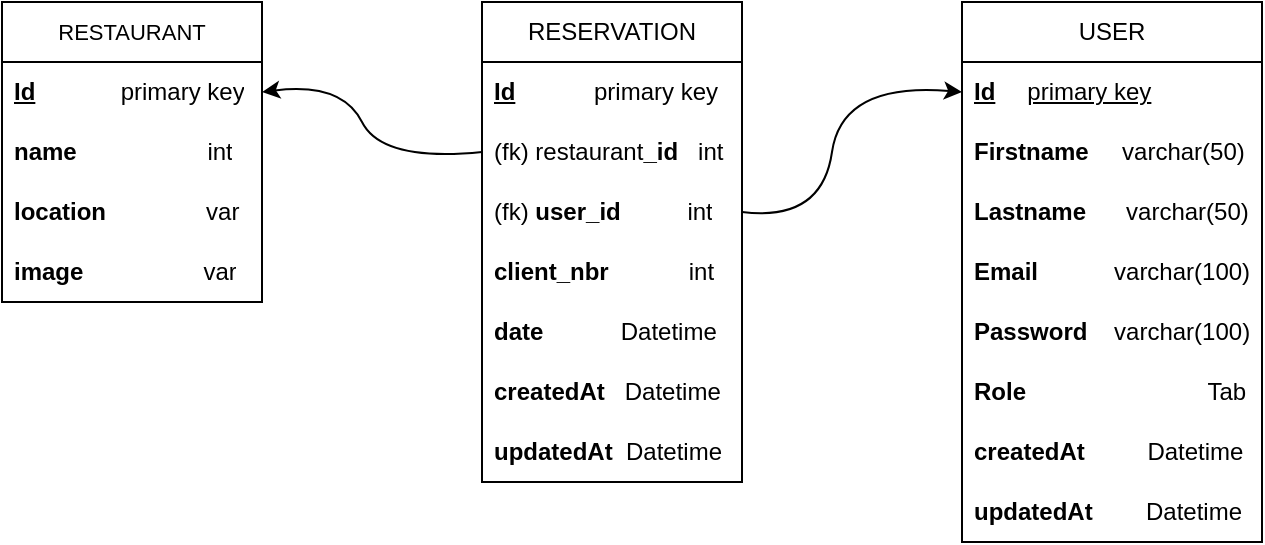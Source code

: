 <mxfile>
    <diagram id="lspS24l6SpyCpPzK2hAi" name="Page-1">
        <mxGraphModel dx="713" dy="553" grid="1" gridSize="10" guides="1" tooltips="1" connect="1" arrows="1" fold="1" page="1" pageScale="1" pageWidth="850" pageHeight="1100" math="0" shadow="0">
            <root>
                <mxCell id="0"/>
                <mxCell id="1" parent="0"/>
                <mxCell id="2" value="&lt;span style=&quot;font-size: 11px;&quot;&gt;RESTAURANT&lt;/span&gt;" style="swimlane;fontStyle=0;childLayout=stackLayout;horizontal=1;startSize=30;horizontalStack=0;resizeParent=1;resizeParentMax=0;resizeLast=0;collapsible=1;marginBottom=0;whiteSpace=wrap;html=1;align=center;" parent="1" vertex="1">
                    <mxGeometry x="110" y="40" width="130" height="150" as="geometry"/>
                </mxCell>
                <mxCell id="3" value="&lt;b style=&quot;&quot;&gt;&lt;u&gt;Id&lt;/u&gt;&lt;span style=&quot;white-space: pre;&quot;&gt;&#9;&lt;span style=&quot;white-space: pre;&quot;&gt;&#9;&lt;/span&gt;&lt;/span&gt;&lt;/b&gt;primary key" style="text;strokeColor=none;fillColor=none;align=left;verticalAlign=middle;spacingLeft=4;spacingRight=4;overflow=hidden;points=[[0,0.5],[1,0.5]];portConstraint=eastwest;rotatable=0;whiteSpace=wrap;html=1;" parent="2" vertex="1">
                    <mxGeometry y="30" width="130" height="30" as="geometry"/>
                </mxCell>
                <mxCell id="4" value="&lt;b&gt;name&lt;span style=&quot;white-space: pre;&quot;&gt;&#9;&lt;/span&gt;&amp;nbsp; &amp;nbsp; &amp;nbsp; &amp;nbsp; &amp;nbsp; &amp;nbsp; &amp;nbsp;&lt;/b&gt;int" style="text;strokeColor=none;fillColor=none;align=left;verticalAlign=middle;spacingLeft=4;spacingRight=4;overflow=hidden;points=[[0,0.5],[1,0.5]];portConstraint=eastwest;rotatable=0;whiteSpace=wrap;html=1;" parent="2" vertex="1">
                    <mxGeometry y="60" width="130" height="30" as="geometry"/>
                </mxCell>
                <mxCell id="5" value="&lt;b&gt;location&amp;nbsp; &amp;nbsp; &amp;nbsp; &amp;nbsp; &amp;nbsp; &amp;nbsp; &amp;nbsp; &amp;nbsp;&lt;/b&gt;var" style="text;strokeColor=none;fillColor=none;align=left;verticalAlign=middle;spacingLeft=4;spacingRight=4;overflow=hidden;points=[[0,0.5],[1,0.5]];portConstraint=eastwest;rotatable=0;whiteSpace=wrap;html=1;" parent="2" vertex="1">
                    <mxGeometry y="90" width="130" height="30" as="geometry"/>
                </mxCell>
                <mxCell id="6" value="&lt;b&gt;image&amp;nbsp; &amp;nbsp; &amp;nbsp; &amp;nbsp; &amp;nbsp; &amp;nbsp; &amp;nbsp; &amp;nbsp; &amp;nbsp; &lt;/b&gt;var" style="text;strokeColor=none;fillColor=none;align=left;verticalAlign=middle;spacingLeft=4;spacingRight=4;overflow=hidden;points=[[0,0.5],[1,0.5]];portConstraint=eastwest;rotatable=0;whiteSpace=wrap;html=1;" parent="2" vertex="1">
                    <mxGeometry y="120" width="130" height="30" as="geometry"/>
                </mxCell>
                <mxCell id="7" value="USER" style="swimlane;fontStyle=0;childLayout=stackLayout;horizontal=1;startSize=30;horizontalStack=0;resizeParent=1;resizeParentMax=0;resizeLast=0;collapsible=1;marginBottom=0;whiteSpace=wrap;html=1;" parent="1" vertex="1">
                    <mxGeometry x="590" y="40" width="150" height="270" as="geometry"/>
                </mxCell>
                <mxCell id="8" value="&lt;u&gt;&lt;b&gt;Id&lt;/b&gt;&lt;/u&gt;&lt;span style=&quot;white-space: pre;&quot;&gt;&#9;&lt;/span&gt;&lt;u&gt;primary key&lt;/u&gt;" style="text;strokeColor=none;fillColor=none;align=left;verticalAlign=middle;spacingLeft=4;spacingRight=4;overflow=hidden;points=[[0,0.5],[1,0.5]];portConstraint=eastwest;rotatable=0;whiteSpace=wrap;html=1;" parent="7" vertex="1">
                    <mxGeometry y="30" width="150" height="30" as="geometry"/>
                </mxCell>
                <mxCell id="9" value="&lt;b&gt;Firstname&amp;nbsp; &amp;nbsp; &amp;nbsp;&lt;/b&gt;varchar(50)" style="text;strokeColor=none;fillColor=none;align=left;verticalAlign=middle;spacingLeft=4;spacingRight=4;overflow=hidden;points=[[0,0.5],[1,0.5]];portConstraint=eastwest;rotatable=0;whiteSpace=wrap;html=1;" parent="7" vertex="1">
                    <mxGeometry y="60" width="150" height="30" as="geometry"/>
                </mxCell>
                <mxCell id="10" value="&lt;b&gt;Lastname&amp;nbsp; &amp;nbsp; &amp;nbsp;&amp;nbsp;&lt;/b&gt;varchar(50)" style="text;strokeColor=none;fillColor=none;align=left;verticalAlign=middle;spacingLeft=4;spacingRight=4;overflow=hidden;points=[[0,0.5],[1,0.5]];portConstraint=eastwest;rotatable=0;whiteSpace=wrap;html=1;" parent="7" vertex="1">
                    <mxGeometry y="90" width="150" height="30" as="geometry"/>
                </mxCell>
                <mxCell id="11" value="&lt;b&gt;Email&lt;span style=&quot;white-space: pre;&quot;&gt;&#9;&lt;/span&gt;&amp;nbsp; &amp;nbsp; &amp;nbsp;&lt;/b&gt;varchar(100)" style="text;strokeColor=none;fillColor=none;align=left;verticalAlign=middle;spacingLeft=4;spacingRight=4;overflow=hidden;points=[[0,0.5],[1,0.5]];portConstraint=eastwest;rotatable=0;whiteSpace=wrap;html=1;" parent="7" vertex="1">
                    <mxGeometry y="120" width="150" height="30" as="geometry"/>
                </mxCell>
                <mxCell id="12" value="&lt;b&gt;Password&amp;nbsp; &amp;nbsp;&amp;nbsp;&lt;/b&gt;varchar(100)" style="text;strokeColor=none;fillColor=none;align=left;verticalAlign=middle;spacingLeft=4;spacingRight=4;overflow=hidden;points=[[0,0.5],[1,0.5]];portConstraint=eastwest;rotatable=0;whiteSpace=wrap;html=1;" parent="7" vertex="1">
                    <mxGeometry y="150" width="150" height="30" as="geometry"/>
                </mxCell>
                <mxCell id="13" value="&lt;b&gt;Role&lt;span style=&quot;white-space: pre;&quot;&gt;&#9;&lt;/span&gt;&lt;span style=&quot;white-space: pre;&quot;&gt;&#9;&lt;/span&gt;&amp;nbsp; &amp;nbsp; &amp;nbsp; &amp;nbsp; &amp;nbsp; &amp;nbsp;&lt;/b&gt;Tab" style="text;strokeColor=none;fillColor=none;align=left;verticalAlign=middle;spacingLeft=4;spacingRight=4;overflow=hidden;points=[[0,0.5],[1,0.5]];portConstraint=eastwest;rotatable=0;whiteSpace=wrap;html=1;" parent="7" vertex="1">
                    <mxGeometry y="180" width="150" height="30" as="geometry"/>
                </mxCell>
                <mxCell id="14" value="&lt;b&gt;createdAt&lt;span style=&quot;white-space: pre;&quot;&gt;&#9;&lt;/span&gt;&amp;nbsp; &lt;/b&gt;Datetime" style="text;strokeColor=none;fillColor=none;align=left;verticalAlign=middle;spacingLeft=4;spacingRight=4;overflow=hidden;points=[[0,0.5],[1,0.5]];portConstraint=eastwest;rotatable=0;whiteSpace=wrap;html=1;" parent="7" vertex="1">
                    <mxGeometry y="210" width="150" height="30" as="geometry"/>
                </mxCell>
                <mxCell id="15" value="&lt;b&gt;updatedAt&amp;nbsp; &amp;nbsp; &amp;nbsp; &amp;nbsp;&amp;nbsp;&lt;/b&gt;Datetime" style="text;strokeColor=none;fillColor=none;align=left;verticalAlign=middle;spacingLeft=4;spacingRight=4;overflow=hidden;points=[[0,0.5],[1,0.5]];portConstraint=eastwest;rotatable=0;whiteSpace=wrap;html=1;" parent="7" vertex="1">
                    <mxGeometry y="240" width="150" height="30" as="geometry"/>
                </mxCell>
                <mxCell id="16" value="RESERVATION" style="swimlane;fontStyle=0;childLayout=stackLayout;horizontal=1;startSize=30;horizontalStack=0;resizeParent=1;resizeParentMax=0;resizeLast=0;collapsible=1;marginBottom=0;whiteSpace=wrap;html=1;" parent="1" vertex="1">
                    <mxGeometry x="350" y="40" width="130" height="240" as="geometry"/>
                </mxCell>
                <mxCell id="17" value="&lt;b style=&quot;text-decoration-line: underline;&quot;&gt;Id&lt;/b&gt;&lt;span style=&quot;white-space: pre;&quot;&gt;&#9;&lt;/span&gt;&amp;nbsp; &amp;nbsp; &amp;nbsp; &amp;nbsp;primary key" style="text;strokeColor=none;fillColor=none;align=left;verticalAlign=middle;spacingLeft=4;spacingRight=4;overflow=hidden;points=[[0,0.5],[1,0.5]];portConstraint=eastwest;rotatable=0;whiteSpace=wrap;html=1;" parent="16" vertex="1">
                    <mxGeometry y="30" width="130" height="30" as="geometry"/>
                </mxCell>
                <mxCell id="18" value="(fk) restaurant&lt;b&gt;_id&amp;nbsp; &amp;nbsp;&lt;/b&gt;int" style="text;strokeColor=none;fillColor=none;align=left;verticalAlign=middle;spacingLeft=4;spacingRight=4;overflow=hidden;points=[[0,0.5],[1,0.5]];portConstraint=eastwest;rotatable=0;whiteSpace=wrap;html=1;" parent="16" vertex="1">
                    <mxGeometry y="60" width="130" height="30" as="geometry"/>
                </mxCell>
                <mxCell id="19" value="(fk)&amp;nbsp;&lt;b&gt;user_id&amp;nbsp; &amp;nbsp; &amp;nbsp; &amp;nbsp; &amp;nbsp; &lt;/b&gt;int" style="text;strokeColor=none;fillColor=none;align=left;verticalAlign=middle;spacingLeft=4;spacingRight=4;overflow=hidden;points=[[0,0.5],[1,0.5]];portConstraint=eastwest;rotatable=0;whiteSpace=wrap;html=1;" parent="16" vertex="1">
                    <mxGeometry y="90" width="130" height="30" as="geometry"/>
                </mxCell>
                <mxCell id="20" value="&lt;b&gt;client_nbr&amp;nbsp; &amp;nbsp; &amp;nbsp; &amp;nbsp; &amp;nbsp; &amp;nbsp;&amp;nbsp;&lt;/b&gt;int" style="text;strokeColor=none;fillColor=none;align=left;verticalAlign=middle;spacingLeft=4;spacingRight=4;overflow=hidden;points=[[0,0.5],[1,0.5]];portConstraint=eastwest;rotatable=0;whiteSpace=wrap;html=1;" parent="16" vertex="1">
                    <mxGeometry y="120" width="130" height="30" as="geometry"/>
                </mxCell>
                <mxCell id="21" value="&lt;b&gt;date&lt;span style=&quot;white-space: pre;&quot;&gt;&#9;&lt;/span&gt;&lt;span style=&quot;white-space: pre;&quot;&gt;&#9;&lt;/span&gt;&amp;nbsp; &amp;nbsp;&lt;/b&gt;Datetime" style="text;strokeColor=none;fillColor=none;align=left;verticalAlign=middle;spacingLeft=4;spacingRight=4;overflow=hidden;points=[[0,0.5],[1,0.5]];portConstraint=eastwest;rotatable=0;whiteSpace=wrap;html=1;" parent="16" vertex="1">
                    <mxGeometry y="150" width="130" height="30" as="geometry"/>
                </mxCell>
                <mxCell id="22" value="&lt;b&gt;createdAt&amp;nbsp; &amp;nbsp;&lt;/b&gt;Datetime" style="text;strokeColor=none;fillColor=none;align=left;verticalAlign=middle;spacingLeft=4;spacingRight=4;overflow=hidden;points=[[0,0.5],[1,0.5]];portConstraint=eastwest;rotatable=0;whiteSpace=wrap;html=1;" parent="16" vertex="1">
                    <mxGeometry y="180" width="130" height="30" as="geometry"/>
                </mxCell>
                <mxCell id="23" value="&lt;b&gt;updatedAt&amp;nbsp;&amp;nbsp;&lt;/b&gt;Datetime" style="text;strokeColor=none;fillColor=none;align=left;verticalAlign=middle;spacingLeft=4;spacingRight=4;overflow=hidden;points=[[0,0.5],[1,0.5]];portConstraint=eastwest;rotatable=0;whiteSpace=wrap;html=1;" parent="16" vertex="1">
                    <mxGeometry y="210" width="130" height="30" as="geometry"/>
                </mxCell>
                <mxCell id="24" value="" style="curved=1;endArrow=classic;html=1;exitX=1;exitY=0.5;exitDx=0;exitDy=0;entryX=0;entryY=0.5;entryDx=0;entryDy=0;" parent="1" source="19" target="8" edge="1">
                    <mxGeometry width="50" height="50" relative="1" as="geometry">
                        <mxPoint x="470" y="145" as="sourcePoint"/>
                        <mxPoint x="590" y="175" as="targetPoint"/>
                        <Array as="points">
                            <mxPoint x="520" y="150"/>
                            <mxPoint x="530" y="80"/>
                        </Array>
                    </mxGeometry>
                </mxCell>
                <mxCell id="25" value="" style="curved=1;endArrow=classic;html=1;exitX=0;exitY=0.5;exitDx=0;exitDy=0;entryX=1;entryY=0.5;entryDx=0;entryDy=0;" parent="1" source="18" target="3" edge="1">
                    <mxGeometry width="50" height="50" relative="1" as="geometry">
                        <mxPoint x="490" y="130" as="sourcePoint"/>
                        <mxPoint x="440" y="180" as="targetPoint"/>
                        <Array as="points">
                            <mxPoint x="300" y="120"/>
                            <mxPoint x="280" y="80"/>
                        </Array>
                    </mxGeometry>
                </mxCell>
            </root>
        </mxGraphModel>
    </diagram>
</mxfile>